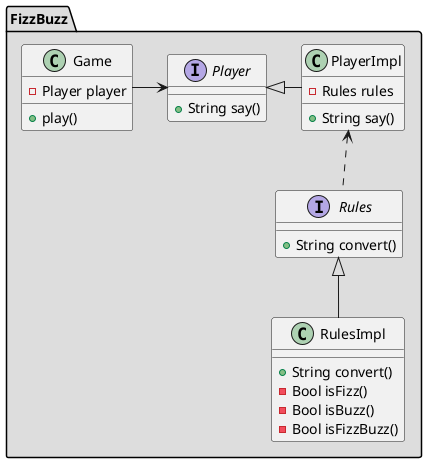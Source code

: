 @startuml

package "FizzBuzz" #DDDDDD {
class Game {
  -Player player
  +play()
}

interface Player {
  +String say()
}
interface Rules {
  +String convert()
}

class RulesImpl {
  +String convert()
  -Bool isFizz()
  -Bool isBuzz()
  -Bool isFizzBuzz()
}
class PlayerImpl {
  -Rules rules
  +String say()
}

Game -> Player
Player <|- PlayerImpl
Rules <|-- RulesImpl
PlayerImpl <.. Rules
}

@enduml